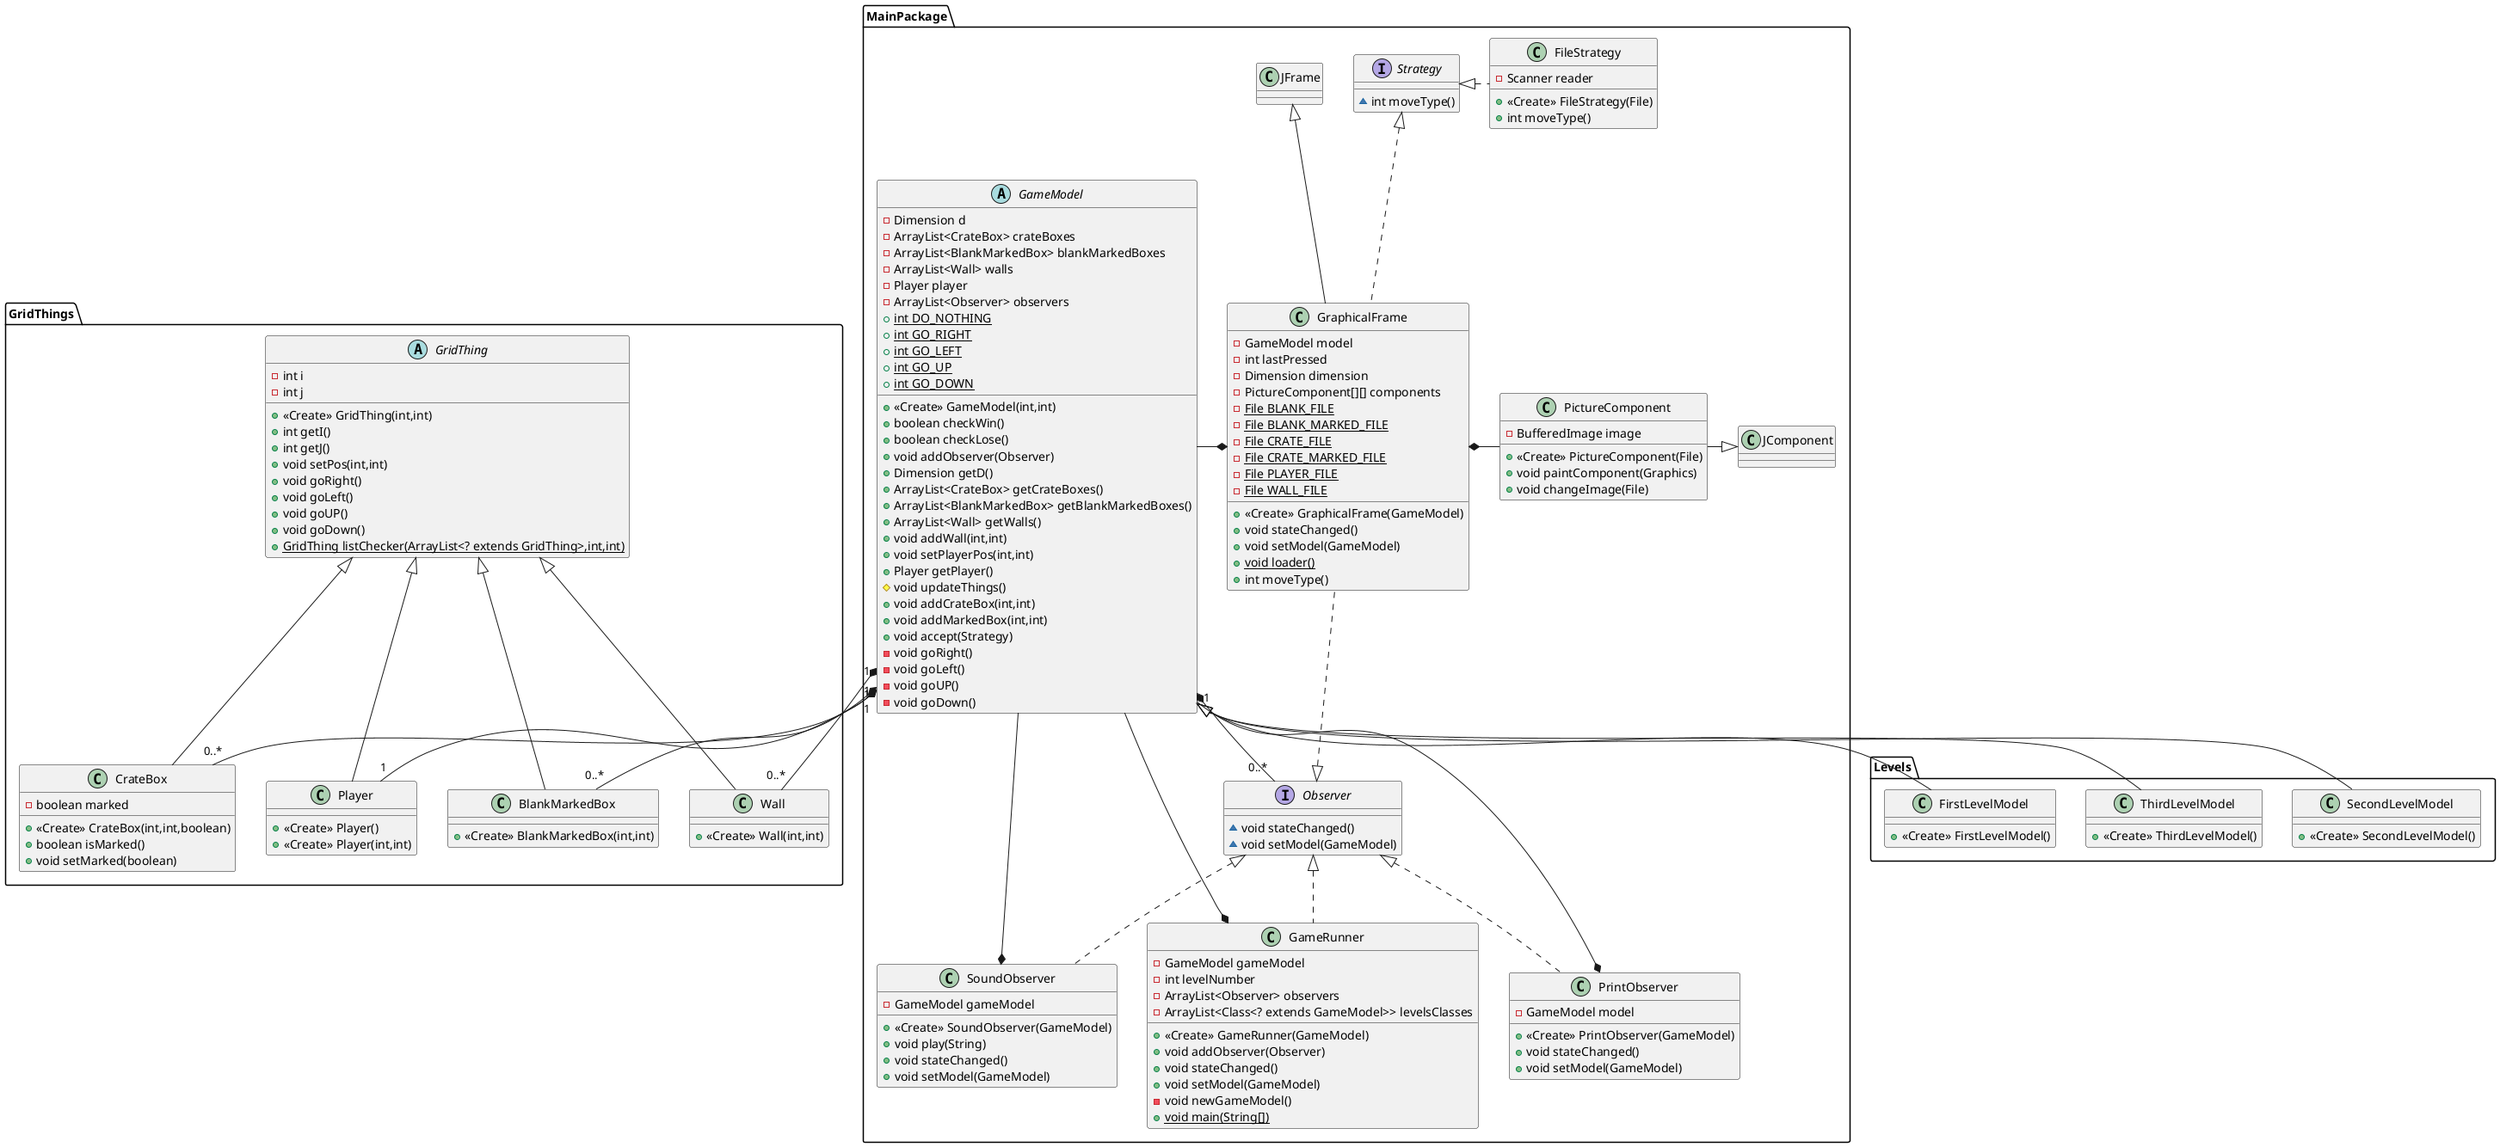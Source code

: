 @startuml
class GridThings.CrateBox {
- boolean marked
+ <<Create>> CrateBox(int,int,boolean)
+ boolean isMarked()
+ void setMarked(boolean)
}
class MainPackage.PictureComponent {
- BufferedImage image
+ <<Create>> PictureComponent(File)
+ void paintComponent(Graphics)
+ void changeImage(File)
}
abstract class GridThings.GridThing {
- int i
- int j
+ <<Create>> GridThing(int,int)
+ int getI()
+ int getJ()
+ void setPos(int,int)
+ void goRight()
+ void goLeft()
+ void goUP()
+ void goDown()
+ {static} GridThing listChecker(ArrayList<? extends GridThing>,int,int)
}
class Levels.SecondLevelModel {
+ <<Create>> SecondLevelModel()
}
class Levels.ThirdLevelModel {
+ <<Create>> ThirdLevelModel()
}
interface MainPackage.Strategy {
~ int moveType()
}
class MainPackage.PrintObserver {
- GameModel model
+ <<Create>> PrintObserver(GameModel)
+ void stateChanged()
+ void setModel(GameModel)
}
class GridThings.Player {
+ <<Create>> Player()
+ <<Create>> Player(int,int)
}
class Levels.FirstLevelModel {
+ <<Create>> FirstLevelModel()
}
interface MainPackage.Observer {
~ void stateChanged()
~ void setModel(GameModel)
}
class GridThings.BlankMarkedBox {
+ <<Create>> BlankMarkedBox(int,int)
}
class MainPackage.GameRunner {
- GameModel gameModel
- int levelNumber
- ArrayList<Observer> observers
- ArrayList<Class<? extends GameModel>> levelsClasses
+ <<Create>> GameRunner(GameModel)
+ void addObserver(Observer)
+ void stateChanged()
+ void setModel(GameModel)
- void newGameModel()
+ {static} void main(String[])
}
class GridThings.Wall {
+ <<Create>> Wall(int,int)
}
class MainPackage.FileStrategy {
- Scanner reader
+ <<Create>> FileStrategy(File)
+ int moveType()
}
class MainPackage.GraphicalFrame {
- GameModel model
- int lastPressed
- Dimension dimension
- PictureComponent[][] components
- {static} File BLANK_FILE
- {static} File BLANK_MARKED_FILE
- {static} File CRATE_FILE
- {static} File CRATE_MARKED_FILE
- {static} File PLAYER_FILE
- {static} File WALL_FILE
+ <<Create>> GraphicalFrame(GameModel)
+ void stateChanged()
+ void setModel(GameModel)
+ {static} void loader()
+ int moveType()
}
class MainPackage.SoundObserver {
- GameModel gameModel
+ <<Create>> SoundObserver(GameModel)
+ void play(String)
+ void stateChanged()
+ void setModel(GameModel)
}
abstract class MainPackage.GameModel {
- Dimension d
- ArrayList<CrateBox> crateBoxes
- ArrayList<BlankMarkedBox> blankMarkedBoxes
- ArrayList<Wall> walls
- Player player
- ArrayList<Observer> observers
+ {static} int DO_NOTHING
+ {static} int GO_RIGHT
+ {static} int GO_LEFT
+ {static} int GO_UP
+ {static} int GO_DOWN
+ <<Create>> GameModel(int,int)
+ boolean checkWin()
+ boolean checkLose()
+ void addObserver(Observer)
+ Dimension getD()
+ ArrayList<CrateBox> getCrateBoxes()
+ ArrayList<BlankMarkedBox> getBlankMarkedBoxes()
+ ArrayList<Wall> getWalls()
+ void addWall(int,int)
+ void setPlayerPos(int,int)
+ Player getPlayer()
# void updateThings()
+ void addCrateBox(int,int)
+ void addMarkedBox(int,int)
+ void accept(Strategy)
- void goRight()
- void goLeft()
- void goUP()
- void goDown()
}

MainPackage.GameModel <|-- Levels.FirstLevelModel
MainPackage.GameModel <|-- Levels.SecondLevelModel
MainPackage.GameModel <|-- Levels.ThirdLevelModel

MainPackage.JComponent <|-l- MainPackage.PictureComponent

MainPackage.Observer <|.. MainPackage.PrintObserver
GridThings.GridThing <|-- GridThings.CrateBox
GridThings.GridThing <|-- GridThings.Player
GridThings.GridThing <|-- GridThings.BlankMarkedBox
GridThings.GridThing <|-- GridThings.Wall



MainPackage.Observer <|.. MainPackage.GameRunner
MainPackage.Strategy <|.r. MainPackage.FileStrategy
MainPackage.Observer <|.. MainPackage.GraphicalFrame
MainPackage.Strategy <|.. MainPackage.GraphicalFrame
MainPackage.JFrame <|-- MainPackage.GraphicalFrame
MainPackage.Observer <|.. MainPackage.SoundObserver

MainPackage.GameModel "1" *-- "1" GridThings.Player
MainPackage.GameModel "1" *-- "0..*" GridThings.Wall
MainPackage.GameModel "1" *-- "0..*" GridThings.CrateBox
MainPackage.GameModel "1" *-- "0..*" GridThings.BlankMarkedBox


MainPackage.SoundObserver  *-d- MainPackage.GameModel
MainPackage.GraphicalFrame *-r- MainPackage.GameModel
MainPackage.PrintObserver *-- MainPackage.GameModel
MainPackage.GameRunner *-u- MainPackage.GameModel
MainPackage.GraphicalFrame *-r- MainPackage.PictureComponent

'MainPackage.GameRunner .u.> Levels.FirstLevelModel
'MainPackage.GameRunner .u.> Levels.SecondLevelModel
MainPackage.GameModel "1" *-- "0..*" MainPackage.Observer
@enduml